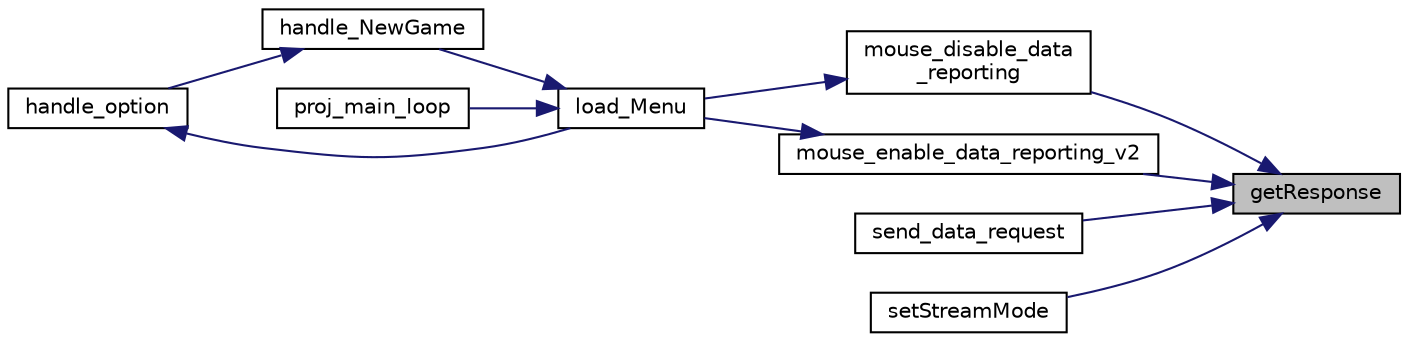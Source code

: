 digraph "getResponse"
{
 // LATEX_PDF_SIZE
  edge [fontname="Helvetica",fontsize="10",labelfontname="Helvetica",labelfontsize="10"];
  node [fontname="Helvetica",fontsize="10",shape=record];
  rankdir="RL";
  Node1 [label="getResponse",height=0.2,width=0.4,color="black", fillcolor="grey75", style="filled", fontcolor="black",tooltip="le o conteudo do output buffer, se for possivel, e retorna o."];
  Node1 -> Node2 [dir="back",color="midnightblue",fontsize="10",style="solid",fontname="Helvetica"];
  Node2 [label="mouse_disable_data\l_reporting",height=0.2,width=0.4,color="black", fillcolor="white", style="filled",URL="$mouse_8h.html#a7e311379d4d64f88873ef8ade5c82a25",tooltip="desativa o envio de dados do mouse."];
  Node2 -> Node3 [dir="back",color="midnightblue",fontsize="10",style="solid",fontname="Helvetica"];
  Node3 [label="load_Menu",height=0.2,width=0.4,color="black", fillcolor="white", style="filled",URL="$_menu_8h.html#afea940cd55650dc9c5b8d4a0d297d0d5",tooltip="Carrega o ecrã inicial do menu numa frame rate fixa."];
  Node3 -> Node4 [dir="back",color="midnightblue",fontsize="10",style="solid",fontname="Helvetica"];
  Node4 [label="handle_NewGame",height=0.2,width=0.4,color="black", fillcolor="white", style="filled",URL="$_menu_8h.html#a63dbf12b8d56e422c548c758f7248c0c",tooltip="Trata da opção New Game do menu, carrega o jogo."];
  Node4 -> Node5 [dir="back",color="midnightblue",fontsize="10",style="solid",fontname="Helvetica"];
  Node5 [label="handle_option",height=0.2,width=0.4,color="black", fillcolor="white", style="filled",URL="$_menu_8h.html#aa283ff2c61ef57157639de3df5df28ab",tooltip="Trata da opção de menu que for passada como parâmetro."];
  Node5 -> Node3 [dir="back",color="midnightblue",fontsize="10",style="solid",fontname="Helvetica"];
  Node3 -> Node6 [dir="back",color="midnightblue",fontsize="10",style="solid",fontname="Helvetica"];
  Node6 [label="proj_main_loop",height=0.2,width=0.4,color="black", fillcolor="white", style="filled",URL="$main_8c.html#a2a16f651eccbd248e1ad3b3b924b143b",tooltip=" "];
  Node1 -> Node7 [dir="back",color="midnightblue",fontsize="10",style="solid",fontname="Helvetica"];
  Node7 [label="mouse_enable_data_reporting_v2",height=0.2,width=0.4,color="black", fillcolor="white", style="filled",URL="$mouse_8h.html#a87941395773bf76525051dd810ab00ea",tooltip="ativa o envio de dados do mouse."];
  Node7 -> Node3 [dir="back",color="midnightblue",fontsize="10",style="solid",fontname="Helvetica"];
  Node1 -> Node8 [dir="back",color="midnightblue",fontsize="10",style="solid",fontname="Helvetica"];
  Node8 [label="send_data_request",height=0.2,width=0.4,color="black", fillcolor="white", style="filled",URL="$mouse_8h.html#aba08f358d9a4768c439daee0ff7b23b4",tooltip="envia um pedido de um packet do mouse, no modo remoto."];
  Node1 -> Node9 [dir="back",color="midnightblue",fontsize="10",style="solid",fontname="Helvetica"];
  Node9 [label="setStreamMode",height=0.2,width=0.4,color="black", fillcolor="white", style="filled",URL="$mouse_8h.html#ad89e36b4b520ace1ce234446c0d4412a",tooltip="ativa o modo de stream do mouse."];
}
